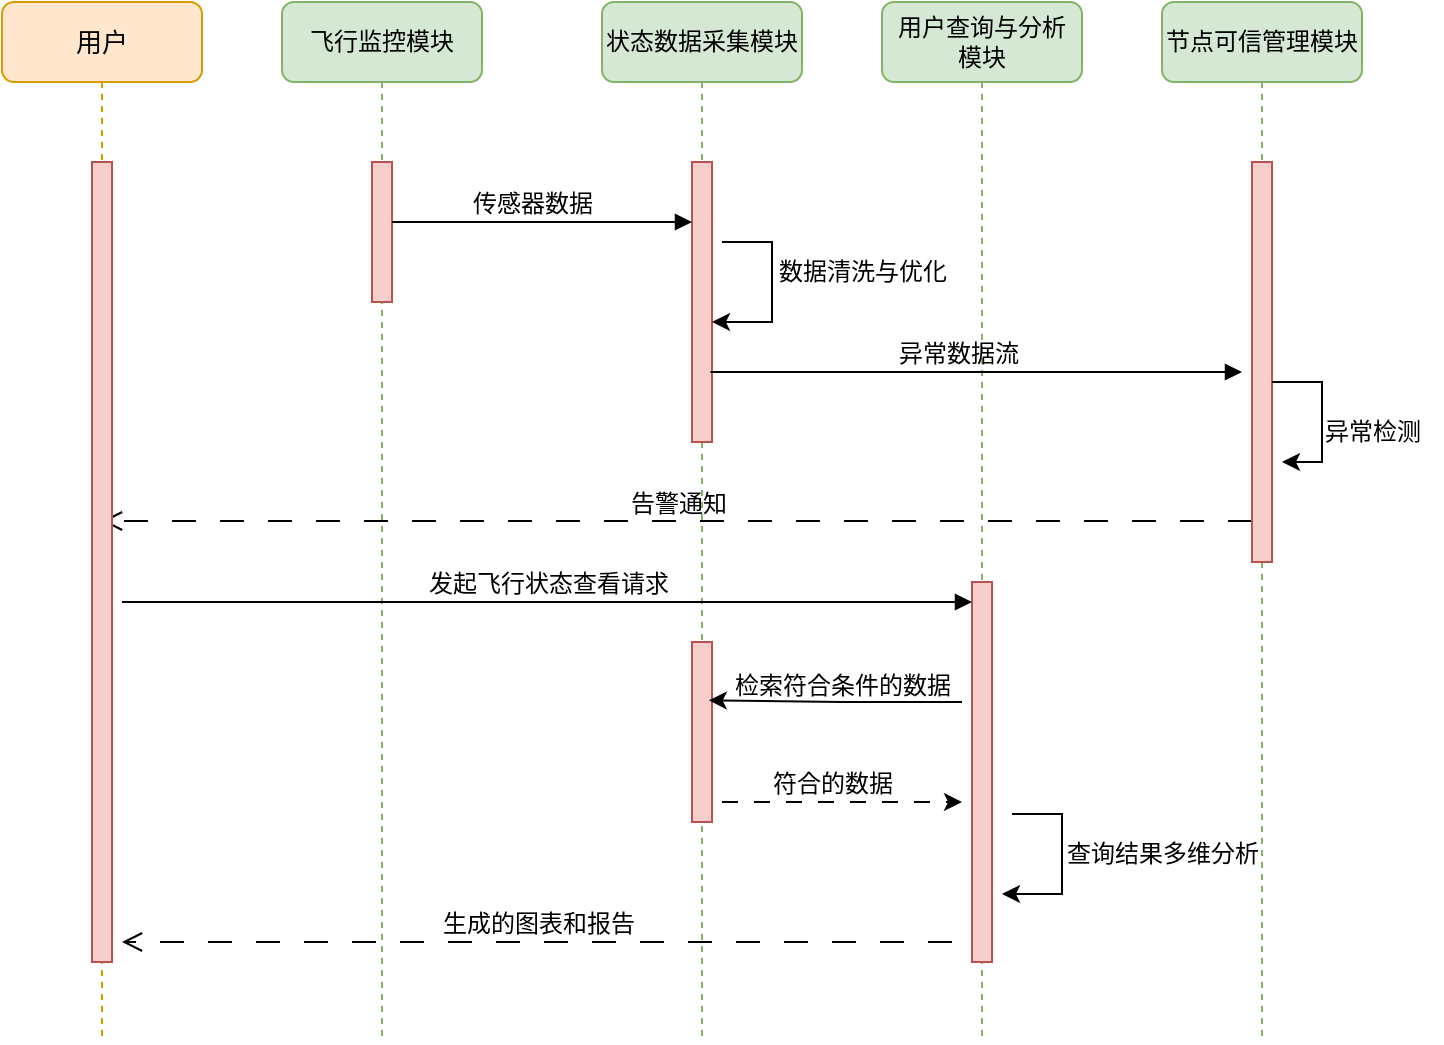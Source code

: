 <mxfile version="26.0.2">
  <diagram name="Page-1" id="sjYibn3fDWREO6SPm-w_">
    <mxGraphModel dx="769" dy="846" grid="1" gridSize="10" guides="1" tooltips="1" connect="1" arrows="1" fold="1" page="1" pageScale="1" pageWidth="827" pageHeight="1169" math="0" shadow="0">
      <root>
        <mxCell id="0" />
        <mxCell id="1" parent="0" />
        <mxCell id="uq_grt6JQqKApgTmWYCJ-1" value="飞行监控模块" style="shape=umlLifeline;perimeter=lifelinePerimeter;whiteSpace=wrap;html=1;container=1;collapsible=0;recursiveResize=0;outlineConnect=0;rounded=1;shadow=0;comic=0;labelBackgroundColor=none;strokeWidth=1;fontFamily=Verdana;fontSize=12;align=center;fillColor=#d5e8d4;strokeColor=#82b366;" parent="1" vertex="1">
          <mxGeometry x="180" y="40" width="100" height="520" as="geometry" />
        </mxCell>
        <mxCell id="uq_grt6JQqKApgTmWYCJ-2" value="" style="html=1;points=[];perimeter=orthogonalPerimeter;rounded=0;shadow=0;comic=0;labelBackgroundColor=none;strokeWidth=1;fontFamily=Verdana;fontSize=12;align=center;fillColor=#f8cecc;strokeColor=#b85450;" parent="uq_grt6JQqKApgTmWYCJ-1" vertex="1">
          <mxGeometry x="45" y="80" width="10" height="70" as="geometry" />
        </mxCell>
        <mxCell id="uq_grt6JQqKApgTmWYCJ-5" value="状态数据采集&lt;span style=&quot;background-color: transparent; color: light-dark(rgb(0, 0, 0), rgb(255, 255, 255));&quot;&gt;模块&lt;/span&gt;" style="shape=umlLifeline;perimeter=lifelinePerimeter;whiteSpace=wrap;html=1;container=1;collapsible=0;recursiveResize=0;outlineConnect=0;rounded=1;shadow=0;comic=0;labelBackgroundColor=none;strokeWidth=1;fontFamily=Verdana;fontSize=12;align=center;fillColor=#d5e8d4;strokeColor=#82b366;" parent="1" vertex="1">
          <mxGeometry x="340" y="40" width="100" height="520" as="geometry" />
        </mxCell>
        <mxCell id="uq_grt6JQqKApgTmWYCJ-6" value="" style="html=1;points=[];perimeter=orthogonalPerimeter;rounded=0;shadow=0;comic=0;labelBackgroundColor=none;strokeWidth=1;fontFamily=Verdana;fontSize=12;align=center;fillColor=#f8cecc;strokeColor=#b85450;" parent="uq_grt6JQqKApgTmWYCJ-5" vertex="1">
          <mxGeometry x="45" y="80" width="10" height="140" as="geometry" />
        </mxCell>
        <mxCell id="uq_grt6JQqKApgTmWYCJ-7" value="" style="endArrow=classic;html=1;rounded=0;" parent="uq_grt6JQqKApgTmWYCJ-5" edge="1">
          <mxGeometry width="50" height="50" relative="1" as="geometry">
            <mxPoint x="60" y="120" as="sourcePoint" />
            <mxPoint x="55" y="160" as="targetPoint" />
            <Array as="points">
              <mxPoint x="85" y="120" />
              <mxPoint x="85" y="160" />
            </Array>
          </mxGeometry>
        </mxCell>
        <mxCell id="uq_grt6JQqKApgTmWYCJ-25" value="告警通知" style="html=1;verticalAlign=bottom;endArrow=open;dashed=1;endSize=8;labelBackgroundColor=none;fontFamily=Verdana;fontSize=12;edgeStyle=elbowEdgeStyle;elbow=vertical;dashPattern=12 12;" parent="uq_grt6JQqKApgTmWYCJ-5" edge="1">
          <mxGeometry x="-0.001" relative="1" as="geometry">
            <mxPoint x="-250" y="259.5" as="targetPoint" />
            <Array as="points">
              <mxPoint x="-175" y="259.5" />
              <mxPoint x="-145" y="259.5" />
            </Array>
            <mxPoint x="325" y="259.5" as="sourcePoint" />
            <mxPoint as="offset" />
          </mxGeometry>
        </mxCell>
        <mxCell id="uq_grt6JQqKApgTmWYCJ-30" value="" style="html=1;points=[];perimeter=orthogonalPerimeter;rounded=0;shadow=0;comic=0;labelBackgroundColor=none;strokeWidth=1;fontFamily=Verdana;fontSize=12;align=center;fillColor=#f8cecc;strokeColor=#b85450;" parent="uq_grt6JQqKApgTmWYCJ-5" vertex="1">
          <mxGeometry x="45" y="320" width="10" height="90" as="geometry" />
        </mxCell>
        <mxCell id="uq_grt6JQqKApgTmWYCJ-16" value="生成的图表和报告" style="html=1;verticalAlign=bottom;endArrow=open;dashed=1;endSize=8;labelBackgroundColor=none;fontFamily=Verdana;fontSize=12;edgeStyle=elbowEdgeStyle;elbow=vertical;dashPattern=12 12;" parent="uq_grt6JQqKApgTmWYCJ-5" edge="1">
          <mxGeometry x="-0.001" relative="1" as="geometry">
            <mxPoint x="-240" y="470" as="targetPoint" />
            <Array as="points">
              <mxPoint x="-165" y="470" />
              <mxPoint x="-135" y="470" />
            </Array>
            <mxPoint x="175" y="470" as="sourcePoint" />
            <mxPoint as="offset" />
          </mxGeometry>
        </mxCell>
        <mxCell id="uq_grt6JQqKApgTmWYCJ-8" value="用户查询与分析&lt;div&gt;模块&lt;/div&gt;" style="shape=umlLifeline;perimeter=lifelinePerimeter;whiteSpace=wrap;html=1;container=1;collapsible=0;recursiveResize=0;outlineConnect=0;rounded=1;shadow=0;comic=0;labelBackgroundColor=none;strokeWidth=1;fontFamily=Verdana;fontSize=12;align=center;fillColor=#d5e8d4;strokeColor=#82b366;" parent="1" vertex="1">
          <mxGeometry x="480" y="40" width="100" height="520" as="geometry" />
        </mxCell>
        <mxCell id="uq_grt6JQqKApgTmWYCJ-13" value="" style="html=1;points=[];perimeter=orthogonalPerimeter;rounded=0;shadow=0;comic=0;labelBackgroundColor=none;strokeWidth=1;fontFamily=Verdana;fontSize=12;align=center;fillColor=#f8cecc;strokeColor=#b85450;" parent="uq_grt6JQqKApgTmWYCJ-8" vertex="1">
          <mxGeometry x="45" y="290" width="10" height="190" as="geometry" />
        </mxCell>
        <mxCell id="uq_grt6JQqKApgTmWYCJ-9" value="节点可信管理模块" style="shape=umlLifeline;perimeter=lifelinePerimeter;whiteSpace=wrap;html=1;container=1;collapsible=0;recursiveResize=0;outlineConnect=0;rounded=1;shadow=0;comic=0;labelBackgroundColor=none;strokeWidth=1;fontFamily=Verdana;fontSize=12;align=center;fillColor=#d5e8d4;strokeColor=#82b366;" parent="1" vertex="1">
          <mxGeometry x="620" y="40" width="100" height="520" as="geometry" />
        </mxCell>
        <mxCell id="uq_grt6JQqKApgTmWYCJ-15" value="" style="html=1;points=[];perimeter=orthogonalPerimeter;rounded=0;shadow=0;comic=0;labelBackgroundColor=none;strokeWidth=1;fontFamily=Verdana;fontSize=12;align=center;fillColor=#f8cecc;strokeColor=#b85450;" parent="uq_grt6JQqKApgTmWYCJ-9" vertex="1">
          <mxGeometry x="45" y="80" width="10" height="200" as="geometry" />
        </mxCell>
        <mxCell id="uq_grt6JQqKApgTmWYCJ-10" value="&lt;font style=&quot;font-size: 13px;&quot;&gt;用户&lt;/font&gt;" style="shape=umlLifeline;perimeter=lifelinePerimeter;whiteSpace=wrap;html=1;container=1;collapsible=0;recursiveResize=0;outlineConnect=0;rounded=1;shadow=0;comic=0;labelBackgroundColor=none;strokeWidth=1;fontFamily=Verdana;fontSize=12;align=center;fillColor=#ffe6cc;strokeColor=#d79b00;" parent="1" vertex="1">
          <mxGeometry x="40" y="40" width="100" height="520" as="geometry" />
        </mxCell>
        <mxCell id="uq_grt6JQqKApgTmWYCJ-11" value="" style="html=1;points=[];perimeter=orthogonalPerimeter;rounded=0;shadow=0;comic=0;labelBackgroundColor=none;strokeWidth=1;fontFamily=Verdana;fontSize=12;align=center;fillColor=#f8cecc;strokeColor=#b85450;" parent="uq_grt6JQqKApgTmWYCJ-10" vertex="1">
          <mxGeometry x="45" y="80" width="10" height="400" as="geometry" />
        </mxCell>
        <mxCell id="uq_grt6JQqKApgTmWYCJ-18" value="数据清洗与优化" style="text;html=1;align=center;verticalAlign=middle;resizable=0;points=[];autosize=1;strokeColor=none;fillColor=none;" parent="1" vertex="1">
          <mxGeometry x="415" y="160" width="110" height="30" as="geometry" />
        </mxCell>
        <mxCell id="uq_grt6JQqKApgTmWYCJ-4" value="&lt;span style=&quot;font-family: Helvetica;&quot;&gt;传感器数据&lt;/span&gt;" style="html=1;verticalAlign=bottom;endArrow=block;entryX=0;entryY=0;labelBackgroundColor=none;fontFamily=Verdana;fontSize=12;edgeStyle=elbowEdgeStyle;elbow=vertical;" parent="1" edge="1">
          <mxGeometry x="-0.067" relative="1" as="geometry">
            <mxPoint x="235" y="150" as="sourcePoint" />
            <mxPoint x="385" y="150.0" as="targetPoint" />
            <mxPoint as="offset" />
          </mxGeometry>
        </mxCell>
        <mxCell id="uq_grt6JQqKApgTmWYCJ-24" value="&lt;span style=&quot;font-family: Helvetica;&quot;&gt;异常数据流&lt;/span&gt;" style="html=1;verticalAlign=bottom;endArrow=block;labelBackgroundColor=none;fontFamily=Verdana;fontSize=12;edgeStyle=elbowEdgeStyle;elbow=vertical;exitX=0.92;exitY=0.75;exitDx=0;exitDy=0;exitPerimeter=0;" parent="1" source="uq_grt6JQqKApgTmWYCJ-6" edge="1">
          <mxGeometry x="-0.07" relative="1" as="geometry">
            <mxPoint x="430" y="230" as="sourcePoint" />
            <mxPoint x="660" y="225" as="targetPoint" />
            <mxPoint as="offset" />
          </mxGeometry>
        </mxCell>
        <mxCell id="uq_grt6JQqKApgTmWYCJ-28" value="" style="endArrow=classic;html=1;rounded=0;" parent="1" edge="1">
          <mxGeometry width="50" height="50" relative="1" as="geometry">
            <mxPoint x="675" y="230" as="sourcePoint" />
            <mxPoint x="680" y="270" as="targetPoint" />
            <Array as="points">
              <mxPoint x="700" y="230" />
              <mxPoint x="700" y="270" />
            </Array>
          </mxGeometry>
        </mxCell>
        <mxCell id="uq_grt6JQqKApgTmWYCJ-29" value="异常检测" style="text;html=1;align=center;verticalAlign=middle;resizable=0;points=[];autosize=1;strokeColor=none;fillColor=none;" parent="1" vertex="1">
          <mxGeometry x="690" y="240" width="70" height="30" as="geometry" />
        </mxCell>
        <mxCell id="uq_grt6JQqKApgTmWYCJ-12" value="发起飞行状态查看请求" style="html=1;verticalAlign=bottom;endArrow=block;labelBackgroundColor=none;fontFamily=Verdana;fontSize=12;edgeStyle=elbowEdgeStyle;elbow=vertical;" parent="1" edge="1">
          <mxGeometry relative="1" as="geometry">
            <mxPoint x="100" y="340" as="sourcePoint" />
            <mxPoint x="525" y="340" as="targetPoint" />
            <mxPoint as="offset" />
          </mxGeometry>
        </mxCell>
        <mxCell id="uq_grt6JQqKApgTmWYCJ-31" value="" style="endArrow=classic;html=1;rounded=0;entryX=0.84;entryY=0.324;entryDx=0;entryDy=0;entryPerimeter=0;" parent="1" target="uq_grt6JQqKApgTmWYCJ-30" edge="1">
          <mxGeometry width="50" height="50" relative="1" as="geometry">
            <mxPoint x="520" y="390" as="sourcePoint" />
            <mxPoint x="400" y="390" as="targetPoint" />
            <Array as="points">
              <mxPoint x="460" y="390" />
            </Array>
          </mxGeometry>
        </mxCell>
        <mxCell id="uq_grt6JQqKApgTmWYCJ-32" value="检索符合条件的数据" style="text;html=1;align=center;verticalAlign=middle;resizable=0;points=[];autosize=1;strokeColor=none;fillColor=none;" parent="1" vertex="1">
          <mxGeometry x="395" y="367" width="130" height="30" as="geometry" />
        </mxCell>
        <mxCell id="uq_grt6JQqKApgTmWYCJ-34" value="" style="endArrow=classic;html=1;rounded=0;dashed=1;dashPattern=8 8;" parent="1" edge="1">
          <mxGeometry width="50" height="50" relative="1" as="geometry">
            <mxPoint x="400" y="440" as="sourcePoint" />
            <mxPoint x="520" y="440" as="targetPoint" />
            <Array as="points">
              <mxPoint x="460" y="440" />
            </Array>
          </mxGeometry>
        </mxCell>
        <mxCell id="uq_grt6JQqKApgTmWYCJ-35" value="符合的数据" style="text;html=1;align=center;verticalAlign=middle;resizable=0;points=[];autosize=1;strokeColor=none;fillColor=none;" parent="1" vertex="1">
          <mxGeometry x="415" y="416" width="80" height="30" as="geometry" />
        </mxCell>
        <mxCell id="uq_grt6JQqKApgTmWYCJ-39" value="" style="endArrow=classic;html=1;rounded=0;" parent="1" edge="1">
          <mxGeometry width="50" height="50" relative="1" as="geometry">
            <mxPoint x="545" y="446" as="sourcePoint" />
            <mxPoint x="540" y="486" as="targetPoint" />
            <Array as="points">
              <mxPoint x="570" y="446" />
              <mxPoint x="570" y="486" />
            </Array>
          </mxGeometry>
        </mxCell>
        <mxCell id="uq_grt6JQqKApgTmWYCJ-40" value="查询结果多维分析" style="text;html=1;align=center;verticalAlign=middle;resizable=0;points=[];autosize=1;strokeColor=none;fillColor=none;" parent="1" vertex="1">
          <mxGeometry x="560" y="451" width="120" height="30" as="geometry" />
        </mxCell>
      </root>
    </mxGraphModel>
  </diagram>
</mxfile>
